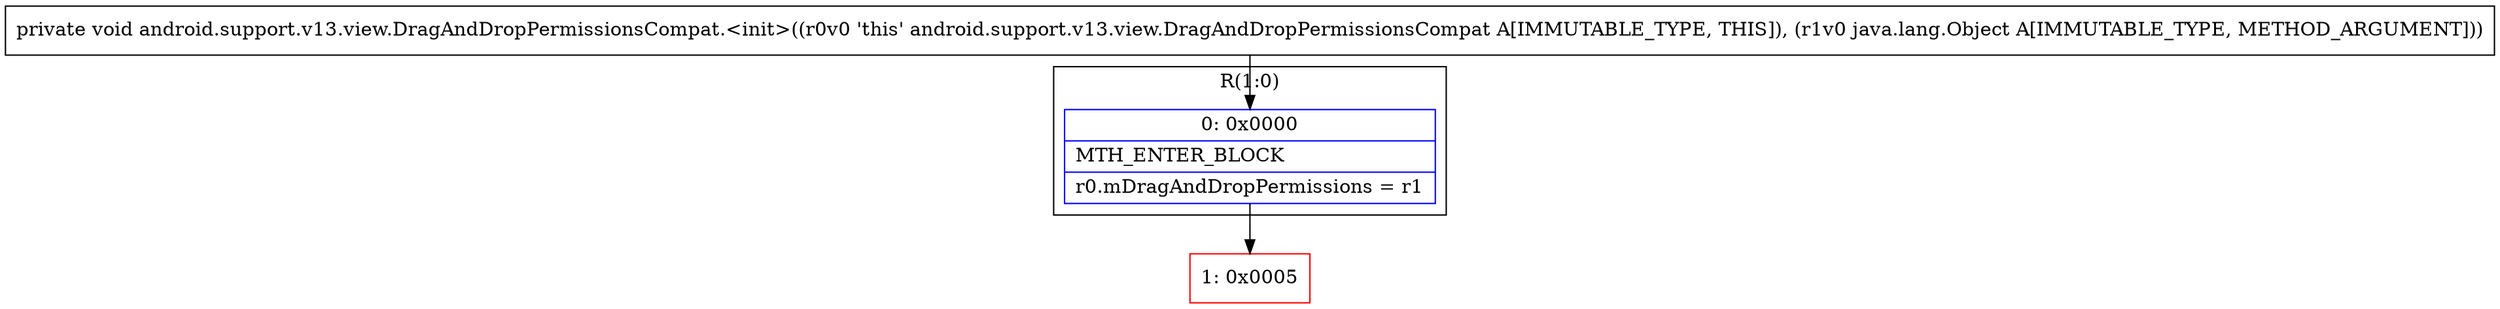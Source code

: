 digraph "CFG forandroid.support.v13.view.DragAndDropPermissionsCompat.\<init\>(Ljava\/lang\/Object;)V" {
subgraph cluster_Region_742708443 {
label = "R(1:0)";
node [shape=record,color=blue];
Node_0 [shape=record,label="{0\:\ 0x0000|MTH_ENTER_BLOCK\l|r0.mDragAndDropPermissions = r1\l}"];
}
Node_1 [shape=record,color=red,label="{1\:\ 0x0005}"];
MethodNode[shape=record,label="{private void android.support.v13.view.DragAndDropPermissionsCompat.\<init\>((r0v0 'this' android.support.v13.view.DragAndDropPermissionsCompat A[IMMUTABLE_TYPE, THIS]), (r1v0 java.lang.Object A[IMMUTABLE_TYPE, METHOD_ARGUMENT])) }"];
MethodNode -> Node_0;
Node_0 -> Node_1;
}

